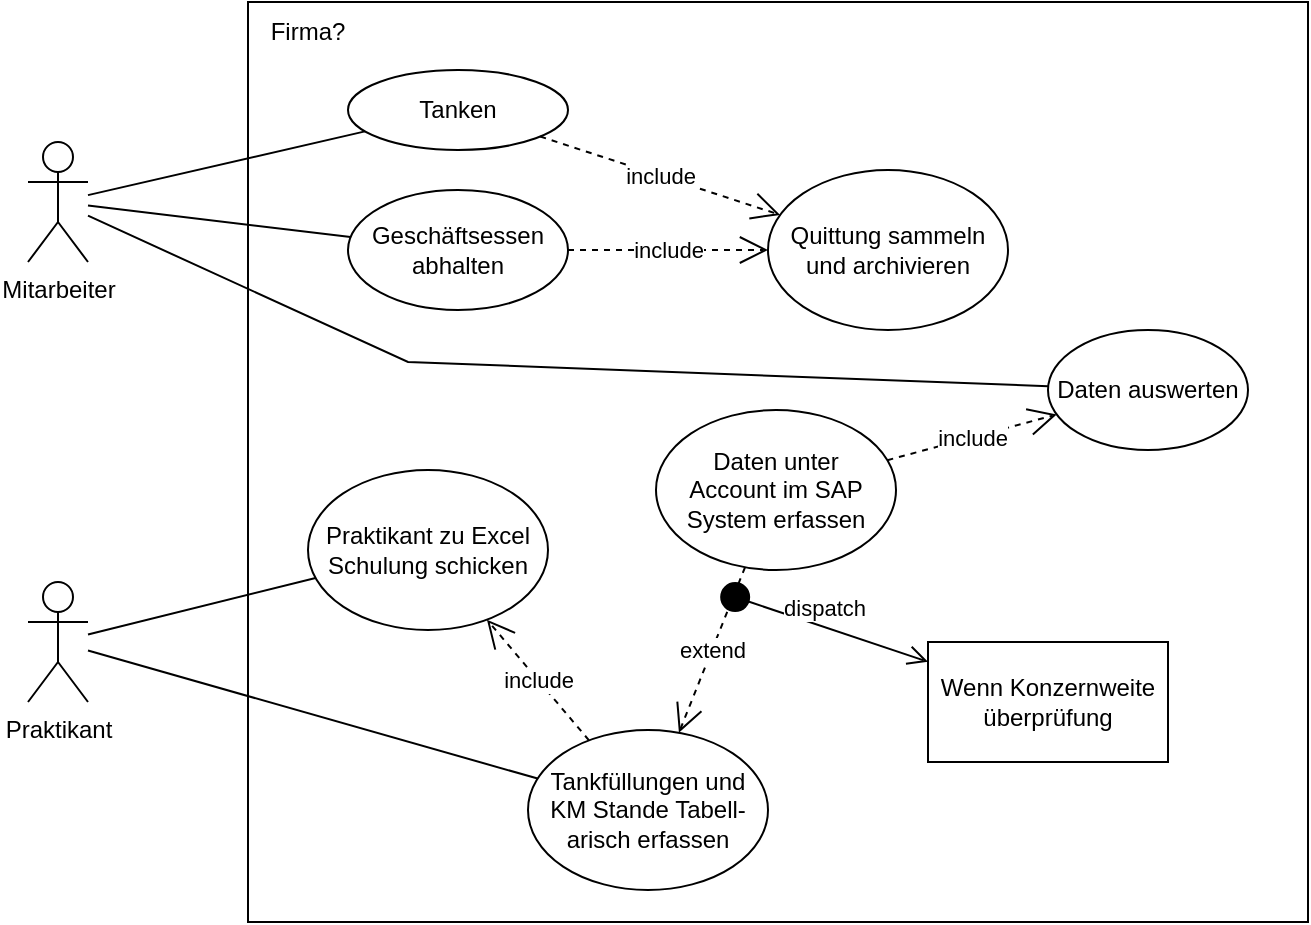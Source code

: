 <mxfile version="22.1.18" type="device">
  <diagram name="Seite-1" id="5tacjTL13yIVD7EYSFNC">
    <mxGraphModel dx="1036" dy="606" grid="1" gridSize="10" guides="1" tooltips="1" connect="1" arrows="1" fold="1" page="1" pageScale="1" pageWidth="827" pageHeight="1169" math="0" shadow="0">
      <root>
        <mxCell id="0" />
        <mxCell id="1" parent="0" />
        <mxCell id="B9huk5qQoW90LjsDYRmo-1" value="" style="rounded=0;whiteSpace=wrap;html=1;fillOpacity=0;editable=0;movable=1;resizable=1;rotatable=1;deletable=1;locked=0;connectable=0;" parent="1" vertex="1">
          <mxGeometry x="170" y="80" width="530" height="460" as="geometry" />
        </mxCell>
        <mxCell id="B9huk5qQoW90LjsDYRmo-2" value="Mitarbeiter" style="shape=umlActor;verticalLabelPosition=bottom;verticalAlign=top;html=1;outlineConnect=0;" parent="1" vertex="1">
          <mxGeometry x="60" y="150" width="30" height="60" as="geometry" />
        </mxCell>
        <mxCell id="B9huk5qQoW90LjsDYRmo-3" value="Praktikant" style="shape=umlActor;verticalLabelPosition=bottom;verticalAlign=top;html=1;outlineConnect=0;" parent="1" vertex="1">
          <mxGeometry x="60" y="370" width="30" height="60" as="geometry" />
        </mxCell>
        <mxCell id="B9huk5qQoW90LjsDYRmo-7" value="Tanken" style="ellipse;whiteSpace=wrap;html=1;" parent="1" vertex="1">
          <mxGeometry x="220" y="114" width="110" height="40" as="geometry" />
        </mxCell>
        <mxCell id="B9huk5qQoW90LjsDYRmo-8" value="Geschäftsessen abhalten" style="ellipse;whiteSpace=wrap;html=1;" parent="1" vertex="1">
          <mxGeometry x="220" y="174" width="110" height="60" as="geometry" />
        </mxCell>
        <mxCell id="B9huk5qQoW90LjsDYRmo-9" value="Tankfüllungen und KM Stande Tabell-arisch erfassen" style="ellipse;whiteSpace=wrap;html=1;" parent="1" vertex="1">
          <mxGeometry x="310" y="444" width="120" height="80" as="geometry" />
        </mxCell>
        <mxCell id="B9huk5qQoW90LjsDYRmo-11" value="" style="endArrow=none;html=1;rounded=0;" parent="1" source="B9huk5qQoW90LjsDYRmo-2" target="B9huk5qQoW90LjsDYRmo-7" edge="1">
          <mxGeometry width="50" height="50" relative="1" as="geometry">
            <mxPoint x="90" y="290" as="sourcePoint" />
            <mxPoint x="140" y="240" as="targetPoint" />
          </mxGeometry>
        </mxCell>
        <mxCell id="B9huk5qQoW90LjsDYRmo-12" value="" style="endArrow=none;html=1;rounded=0;" parent="1" source="B9huk5qQoW90LjsDYRmo-2" target="B9huk5qQoW90LjsDYRmo-8" edge="1">
          <mxGeometry width="50" height="50" relative="1" as="geometry">
            <mxPoint x="100" y="290" as="sourcePoint" />
            <mxPoint x="150" y="240" as="targetPoint" />
          </mxGeometry>
        </mxCell>
        <mxCell id="B9huk5qQoW90LjsDYRmo-13" value="Quittung sammeln und archivieren" style="ellipse;whiteSpace=wrap;html=1;" parent="1" vertex="1">
          <mxGeometry x="430" y="164" width="120" height="80" as="geometry" />
        </mxCell>
        <mxCell id="B9huk5qQoW90LjsDYRmo-14" value="include" style="endArrow=open;endSize=12;dashed=1;html=1;rounded=0;" parent="1" source="B9huk5qQoW90LjsDYRmo-8" target="B9huk5qQoW90LjsDYRmo-13" edge="1">
          <mxGeometry width="160" relative="1" as="geometry">
            <mxPoint x="10" y="534" as="sourcePoint" />
            <mxPoint x="680" y="404" as="targetPoint" />
          </mxGeometry>
        </mxCell>
        <mxCell id="B9huk5qQoW90LjsDYRmo-15" value="include" style="endArrow=open;endSize=12;dashed=1;html=1;rounded=0;" parent="1" source="B9huk5qQoW90LjsDYRmo-7" target="B9huk5qQoW90LjsDYRmo-13" edge="1">
          <mxGeometry width="160" relative="1" as="geometry">
            <mxPoint x="330" y="134" as="sourcePoint" />
            <mxPoint x="490" y="134" as="targetPoint" />
          </mxGeometry>
        </mxCell>
        <mxCell id="B9huk5qQoW90LjsDYRmo-16" value="Daten auswerten" style="ellipse;whiteSpace=wrap;html=1;" parent="1" vertex="1">
          <mxGeometry x="570" y="244" width="100" height="60" as="geometry" />
        </mxCell>
        <mxCell id="B9huk5qQoW90LjsDYRmo-17" value="" style="endArrow=none;html=1;rounded=0;" parent="1" source="B9huk5qQoW90LjsDYRmo-2" target="B9huk5qQoW90LjsDYRmo-16" edge="1">
          <mxGeometry width="50" height="50" relative="1" as="geometry">
            <mxPoint x="230" y="330" as="sourcePoint" />
            <mxPoint x="280" y="280" as="targetPoint" />
            <Array as="points">
              <mxPoint x="250" y="260" />
            </Array>
          </mxGeometry>
        </mxCell>
        <mxCell id="B9huk5qQoW90LjsDYRmo-18" value="" style="endArrow=none;html=1;rounded=0;" parent="1" source="B9huk5qQoW90LjsDYRmo-3" target="B9huk5qQoW90LjsDYRmo-27" edge="1">
          <mxGeometry width="50" height="50" relative="1" as="geometry">
            <mxPoint x="130" y="550" as="sourcePoint" />
            <mxPoint x="180" y="500" as="targetPoint" />
          </mxGeometry>
        </mxCell>
        <mxCell id="B9huk5qQoW90LjsDYRmo-19" value="Daten unter &lt;br&gt;Account im SAP System erfassen" style="ellipse;whiteSpace=wrap;html=1;" parent="1" vertex="1">
          <mxGeometry x="374" y="284" width="120" height="80" as="geometry" />
        </mxCell>
        <mxCell id="B9huk5qQoW90LjsDYRmo-21" value="include" style="endArrow=open;endSize=12;dashed=1;html=1;rounded=0;" parent="1" source="B9huk5qQoW90LjsDYRmo-19" target="B9huk5qQoW90LjsDYRmo-16" edge="1">
          <mxGeometry width="160" relative="1" as="geometry">
            <mxPoint x="340" y="214" as="sourcePoint" />
            <mxPoint x="440" y="214" as="targetPoint" />
          </mxGeometry>
        </mxCell>
        <mxCell id="B9huk5qQoW90LjsDYRmo-22" value="extend" style="endArrow=open;endSize=12;dashed=1;html=1;rounded=0;" parent="1" source="B9huk5qQoW90LjsDYRmo-19" target="B9huk5qQoW90LjsDYRmo-9" edge="1">
          <mxGeometry width="160" relative="1" as="geometry">
            <mxPoint x="551" y="329" as="sourcePoint" />
            <mxPoint x="449" y="338" as="targetPoint" />
          </mxGeometry>
        </mxCell>
        <mxCell id="B9huk5qQoW90LjsDYRmo-25" value="dispatch" style="html=1;verticalAlign=bottom;startArrow=circle;startFill=1;endArrow=open;startSize=6;endSize=8;curved=0;rounded=0;" parent="1" target="B9huk5qQoW90LjsDYRmo-26" edge="1">
          <mxGeometry width="80" relative="1" as="geometry">
            <mxPoint x="406" y="375" as="sourcePoint" />
            <mxPoint x="536" y="418.789" as="targetPoint" />
          </mxGeometry>
        </mxCell>
        <mxCell id="B9huk5qQoW90LjsDYRmo-26" value="Wenn Konzernweite überprüfung" style="rounded=0;whiteSpace=wrap;html=1;" parent="1" vertex="1">
          <mxGeometry x="510" y="400" width="120" height="60" as="geometry" />
        </mxCell>
        <mxCell id="B9huk5qQoW90LjsDYRmo-27" value="Praktikant zu Excel Schulung schicken" style="ellipse;whiteSpace=wrap;html=1;" parent="1" vertex="1">
          <mxGeometry x="200" y="314" width="120" height="80" as="geometry" />
        </mxCell>
        <mxCell id="B9huk5qQoW90LjsDYRmo-28" value="include" style="endArrow=open;endSize=12;dashed=1;html=1;rounded=0;" parent="1" source="B9huk5qQoW90LjsDYRmo-9" target="B9huk5qQoW90LjsDYRmo-27" edge="1">
          <mxGeometry width="160" relative="1" as="geometry">
            <mxPoint x="340" y="214" as="sourcePoint" />
            <mxPoint x="350" y="364" as="targetPoint" />
          </mxGeometry>
        </mxCell>
        <mxCell id="B9huk5qQoW90LjsDYRmo-29" value="" style="endArrow=none;html=1;rounded=0;" parent="1" source="B9huk5qQoW90LjsDYRmo-3" target="B9huk5qQoW90LjsDYRmo-9" edge="1">
          <mxGeometry width="50" height="50" relative="1" as="geometry">
            <mxPoint x="50" y="540" as="sourcePoint" />
            <mxPoint x="100" y="490" as="targetPoint" />
          </mxGeometry>
        </mxCell>
        <mxCell id="vF4zriZJ7V7Z3gB6HmXa-1" value="Firma?" style="text;html=1;strokeColor=none;fillColor=none;align=center;verticalAlign=middle;whiteSpace=wrap;rounded=0;" vertex="1" parent="1">
          <mxGeometry x="170" y="80" width="60" height="30" as="geometry" />
        </mxCell>
      </root>
    </mxGraphModel>
  </diagram>
</mxfile>
